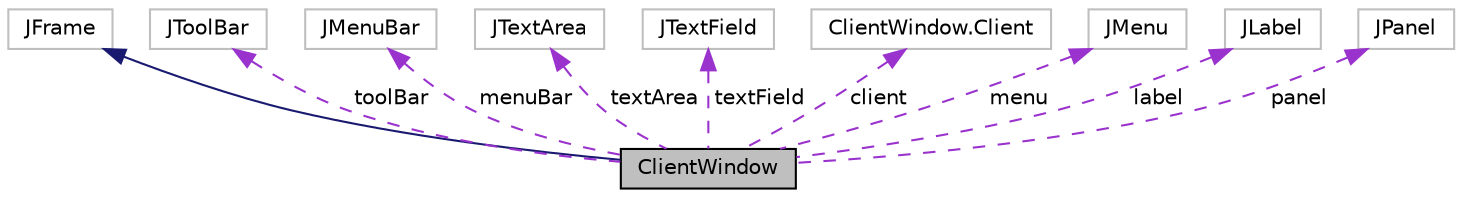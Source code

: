 digraph "ClientWindow"
{
 // LATEX_PDF_SIZE
  edge [fontname="Helvetica",fontsize="10",labelfontname="Helvetica",labelfontsize="10"];
  node [fontname="Helvetica",fontsize="10",shape=record];
  Node1 [label="ClientWindow",height=0.2,width=0.4,color="black", fillcolor="grey75", style="filled", fontcolor="black",tooltip="Represents the graphical interface for the client application."];
  Node2 -> Node1 [dir="back",color="midnightblue",fontsize="10",style="solid",fontname="Helvetica"];
  Node2 [label="JFrame",height=0.2,width=0.4,color="grey75", fillcolor="white", style="filled",tooltip=" "];
  Node3 -> Node1 [dir="back",color="darkorchid3",fontsize="10",style="dashed",label=" toolBar" ,fontname="Helvetica"];
  Node3 [label="JToolBar",height=0.2,width=0.4,color="grey75", fillcolor="white", style="filled",tooltip=" "];
  Node4 -> Node1 [dir="back",color="darkorchid3",fontsize="10",style="dashed",label=" menuBar" ,fontname="Helvetica"];
  Node4 [label="JMenuBar",height=0.2,width=0.4,color="grey75", fillcolor="white", style="filled",tooltip=" "];
  Node5 -> Node1 [dir="back",color="darkorchid3",fontsize="10",style="dashed",label=" textArea" ,fontname="Helvetica"];
  Node5 [label="JTextArea",height=0.2,width=0.4,color="grey75", fillcolor="white", style="filled",tooltip=" "];
  Node6 -> Node1 [dir="back",color="darkorchid3",fontsize="10",style="dashed",label=" textField" ,fontname="Helvetica"];
  Node6 [label="JTextField",height=0.2,width=0.4,color="grey75", fillcolor="white", style="filled",tooltip=" "];
  Node7 -> Node1 [dir="back",color="darkorchid3",fontsize="10",style="dashed",label=" client" ,fontname="Helvetica"];
  Node7 [label="ClientWindow.Client",height=0.2,width=0.4,color="grey75", fillcolor="white", style="filled",tooltip="Represents a client connecting to the server."];
  Node8 -> Node1 [dir="back",color="darkorchid3",fontsize="10",style="dashed",label=" menu" ,fontname="Helvetica"];
  Node8 [label="JMenu",height=0.2,width=0.4,color="grey75", fillcolor="white", style="filled",tooltip=" "];
  Node9 -> Node1 [dir="back",color="darkorchid3",fontsize="10",style="dashed",label=" label" ,fontname="Helvetica"];
  Node9 [label="JLabel",height=0.2,width=0.4,color="grey75", fillcolor="white", style="filled",tooltip=" "];
  Node10 -> Node1 [dir="back",color="darkorchid3",fontsize="10",style="dashed",label=" panel" ,fontname="Helvetica"];
  Node10 [label="JPanel",height=0.2,width=0.4,color="grey75", fillcolor="white", style="filled",tooltip=" "];
}
